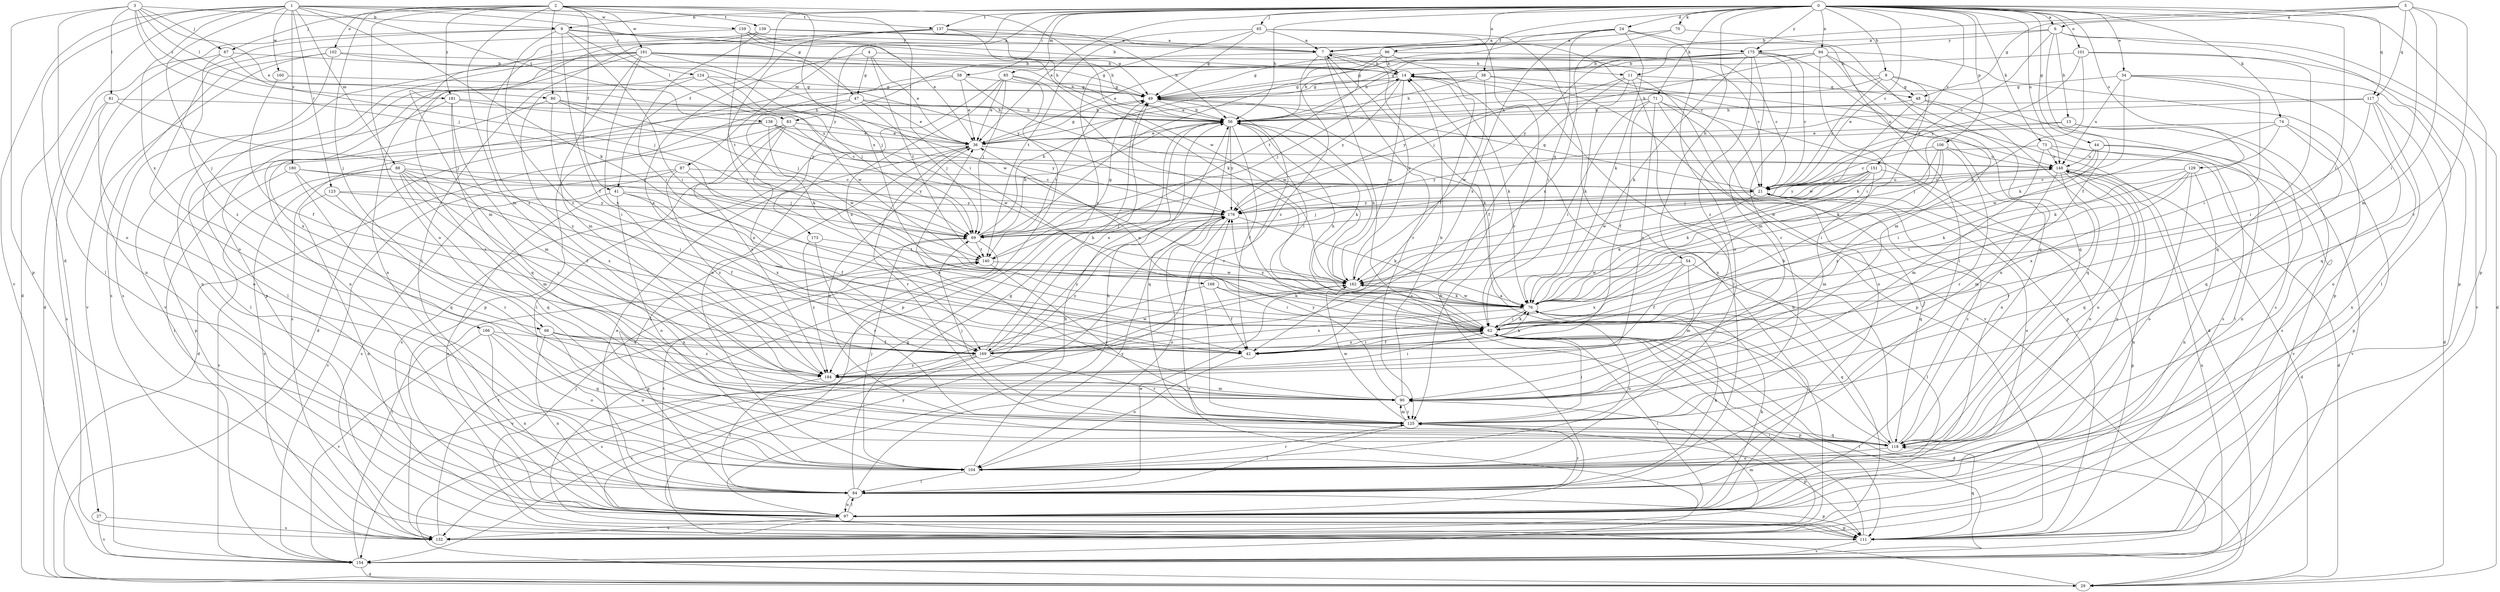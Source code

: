 strict digraph  {
0;
1;
2;
3;
4;
5;
6;
7;
8;
9;
11;
13;
14;
21;
24;
27;
29;
34;
36;
38;
41;
42;
44;
47;
48;
49;
54;
56;
58;
62;
65;
66;
67;
69;
70;
71;
73;
74;
76;
80;
81;
83;
84;
85;
87;
88;
90;
94;
96;
97;
101;
102;
104;
106;
111;
117;
118;
123;
124;
125;
129;
132;
137;
138;
139;
140;
148;
151;
154;
159;
160;
161;
162;
166;
168;
169;
173;
175;
176;
180;
181;
184;
0 -> 6  [label=a];
0 -> 8  [label=b];
0 -> 9  [label=b];
0 -> 21  [label=c];
0 -> 24  [label=d];
0 -> 34  [label=e];
0 -> 36  [label=e];
0 -> 38  [label=f];
0 -> 41  [label=f];
0 -> 44  [label=g];
0 -> 54  [label=h];
0 -> 56  [label=h];
0 -> 58  [label=i];
0 -> 62  [label=i];
0 -> 65  [label=j];
0 -> 70  [label=k];
0 -> 71  [label=k];
0 -> 73  [label=k];
0 -> 74  [label=k];
0 -> 85  [label=m];
0 -> 87  [label=m];
0 -> 94  [label=n];
0 -> 96  [label=n];
0 -> 101  [label=o];
0 -> 106  [label=p];
0 -> 111  [label=p];
0 -> 117  [label=q];
0 -> 129  [label=s];
0 -> 137  [label=t];
0 -> 148  [label=u];
0 -> 151  [label=v];
0 -> 173  [label=y];
0 -> 175  [label=y];
1 -> 27  [label=d];
1 -> 29  [label=d];
1 -> 47  [label=g];
1 -> 66  [label=j];
1 -> 76  [label=k];
1 -> 88  [label=m];
1 -> 123  [label=r];
1 -> 137  [label=t];
1 -> 138  [label=t];
1 -> 154  [label=v];
1 -> 159  [label=w];
1 -> 160  [label=w];
1 -> 166  [label=x];
1 -> 180  [label=z];
2 -> 41  [label=f];
2 -> 62  [label=i];
2 -> 66  [label=j];
2 -> 67  [label=j];
2 -> 80  [label=l];
2 -> 90  [label=m];
2 -> 102  [label=o];
2 -> 104  [label=o];
2 -> 124  [label=r];
2 -> 139  [label=t];
2 -> 161  [label=w];
2 -> 162  [label=w];
2 -> 168  [label=x];
2 -> 181  [label=z];
3 -> 9  [label=b];
3 -> 36  [label=e];
3 -> 67  [label=j];
3 -> 69  [label=j];
3 -> 80  [label=l];
3 -> 81  [label=l];
3 -> 104  [label=o];
3 -> 111  [label=p];
3 -> 181  [label=z];
4 -> 11  [label=b];
4 -> 36  [label=e];
4 -> 47  [label=g];
4 -> 140  [label=t];
4 -> 169  [label=x];
5 -> 6  [label=a];
5 -> 11  [label=b];
5 -> 48  [label=g];
5 -> 62  [label=i];
5 -> 90  [label=m];
5 -> 117  [label=q];
5 -> 125  [label=r];
6 -> 7  [label=a];
6 -> 13  [label=b];
6 -> 21  [label=c];
6 -> 29  [label=d];
6 -> 42  [label=f];
6 -> 111  [label=p];
6 -> 175  [label=y];
7 -> 14  [label=b];
7 -> 21  [label=c];
7 -> 83  [label=l];
7 -> 125  [label=r];
7 -> 132  [label=s];
7 -> 184  [label=z];
8 -> 21  [label=c];
8 -> 36  [label=e];
8 -> 48  [label=g];
8 -> 56  [label=h];
8 -> 76  [label=k];
8 -> 132  [label=s];
9 -> 29  [label=d];
9 -> 42  [label=f];
9 -> 56  [label=h];
9 -> 62  [label=i];
9 -> 83  [label=l];
9 -> 97  [label=n];
9 -> 175  [label=y];
9 -> 184  [label=z];
11 -> 42  [label=f];
11 -> 48  [label=g];
11 -> 76  [label=k];
11 -> 84  [label=l];
11 -> 111  [label=p];
11 -> 176  [label=y];
13 -> 36  [label=e];
13 -> 76  [label=k];
13 -> 97  [label=n];
13 -> 132  [label=s];
14 -> 49  [label=g];
14 -> 69  [label=j];
14 -> 76  [label=k];
14 -> 148  [label=u];
14 -> 162  [label=w];
14 -> 176  [label=y];
21 -> 49  [label=g];
21 -> 69  [label=j];
21 -> 76  [label=k];
21 -> 104  [label=o];
21 -> 111  [label=p];
21 -> 118  [label=q];
21 -> 148  [label=u];
21 -> 176  [label=y];
24 -> 7  [label=a];
24 -> 62  [label=i];
24 -> 76  [label=k];
24 -> 84  [label=l];
24 -> 104  [label=o];
24 -> 140  [label=t];
24 -> 169  [label=x];
27 -> 132  [label=s];
27 -> 154  [label=v];
29 -> 49  [label=g];
29 -> 176  [label=y];
34 -> 49  [label=g];
34 -> 62  [label=i];
34 -> 76  [label=k];
34 -> 84  [label=l];
34 -> 118  [label=q];
34 -> 148  [label=u];
36 -> 49  [label=g];
36 -> 84  [label=l];
36 -> 125  [label=r];
36 -> 132  [label=s];
36 -> 148  [label=u];
38 -> 29  [label=d];
38 -> 49  [label=g];
38 -> 56  [label=h];
38 -> 154  [label=v];
38 -> 162  [label=w];
41 -> 42  [label=f];
41 -> 97  [label=n];
41 -> 104  [label=o];
41 -> 169  [label=x];
41 -> 176  [label=y];
42 -> 62  [label=i];
42 -> 76  [label=k];
42 -> 104  [label=o];
44 -> 62  [label=i];
44 -> 69  [label=j];
44 -> 84  [label=l];
44 -> 148  [label=u];
44 -> 154  [label=v];
47 -> 36  [label=e];
47 -> 56  [label=h];
47 -> 69  [label=j];
47 -> 76  [label=k];
47 -> 132  [label=s];
48 -> 56  [label=h];
48 -> 118  [label=q];
48 -> 132  [label=s];
48 -> 162  [label=w];
49 -> 56  [label=h];
49 -> 76  [label=k];
49 -> 125  [label=r];
49 -> 140  [label=t];
54 -> 42  [label=f];
54 -> 84  [label=l];
54 -> 90  [label=m];
54 -> 162  [label=w];
54 -> 169  [label=x];
56 -> 36  [label=e];
56 -> 42  [label=f];
56 -> 62  [label=i];
56 -> 76  [label=k];
56 -> 118  [label=q];
56 -> 169  [label=x];
56 -> 176  [label=y];
58 -> 29  [label=d];
58 -> 36  [label=e];
58 -> 49  [label=g];
58 -> 111  [label=p];
58 -> 162  [label=w];
62 -> 29  [label=d];
62 -> 36  [label=e];
62 -> 42  [label=f];
62 -> 56  [label=h];
62 -> 76  [label=k];
62 -> 111  [label=p];
62 -> 169  [label=x];
62 -> 176  [label=y];
65 -> 7  [label=a];
65 -> 49  [label=g];
65 -> 97  [label=n];
65 -> 125  [label=r];
65 -> 140  [label=t];
65 -> 184  [label=z];
66 -> 42  [label=f];
66 -> 97  [label=n];
66 -> 104  [label=o];
66 -> 169  [label=x];
66 -> 184  [label=z];
67 -> 14  [label=b];
67 -> 69  [label=j];
67 -> 84  [label=l];
67 -> 184  [label=z];
69 -> 14  [label=b];
69 -> 56  [label=h];
69 -> 111  [label=p];
69 -> 140  [label=t];
70 -> 7  [label=a];
70 -> 97  [label=n];
70 -> 169  [label=x];
71 -> 42  [label=f];
71 -> 56  [label=h];
71 -> 62  [label=i];
71 -> 97  [label=n];
71 -> 104  [label=o];
71 -> 111  [label=p];
71 -> 184  [label=z];
73 -> 29  [label=d];
73 -> 90  [label=m];
73 -> 148  [label=u];
73 -> 154  [label=v];
73 -> 176  [label=y];
74 -> 36  [label=e];
74 -> 76  [label=k];
74 -> 111  [label=p];
74 -> 118  [label=q];
74 -> 162  [label=w];
76 -> 62  [label=i];
76 -> 104  [label=o];
76 -> 118  [label=q];
76 -> 162  [label=w];
76 -> 169  [label=x];
80 -> 56  [label=h];
80 -> 62  [label=i];
80 -> 69  [label=j];
80 -> 169  [label=x];
80 -> 176  [label=y];
81 -> 56  [label=h];
81 -> 69  [label=j];
81 -> 104  [label=o];
81 -> 132  [label=s];
83 -> 29  [label=d];
83 -> 36  [label=e];
83 -> 84  [label=l];
83 -> 162  [label=w];
83 -> 169  [label=x];
83 -> 184  [label=z];
84 -> 49  [label=g];
84 -> 76  [label=k];
84 -> 97  [label=n];
84 -> 111  [label=p];
84 -> 125  [label=r];
84 -> 162  [label=w];
84 -> 176  [label=y];
85 -> 36  [label=e];
85 -> 49  [label=g];
85 -> 62  [label=i];
85 -> 69  [label=j];
85 -> 104  [label=o];
85 -> 111  [label=p];
85 -> 169  [label=x];
87 -> 21  [label=c];
87 -> 69  [label=j];
87 -> 132  [label=s];
87 -> 154  [label=v];
87 -> 184  [label=z];
88 -> 21  [label=c];
88 -> 62  [label=i];
88 -> 90  [label=m];
88 -> 118  [label=q];
88 -> 132  [label=s];
88 -> 154  [label=v];
88 -> 169  [label=x];
88 -> 184  [label=z];
90 -> 14  [label=b];
90 -> 36  [label=e];
90 -> 125  [label=r];
90 -> 176  [label=y];
94 -> 14  [label=b];
94 -> 36  [label=e];
94 -> 49  [label=g];
94 -> 62  [label=i];
94 -> 69  [label=j];
94 -> 90  [label=m];
94 -> 111  [label=p];
94 -> 118  [label=q];
96 -> 14  [label=b];
96 -> 21  [label=c];
96 -> 42  [label=f];
96 -> 49  [label=g];
96 -> 56  [label=h];
96 -> 69  [label=j];
97 -> 14  [label=b];
97 -> 36  [label=e];
97 -> 56  [label=h];
97 -> 62  [label=i];
97 -> 76  [label=k];
97 -> 84  [label=l];
97 -> 111  [label=p];
97 -> 132  [label=s];
97 -> 140  [label=t];
101 -> 14  [label=b];
101 -> 76  [label=k];
101 -> 118  [label=q];
101 -> 154  [label=v];
101 -> 176  [label=y];
102 -> 14  [label=b];
102 -> 69  [label=j];
102 -> 97  [label=n];
102 -> 132  [label=s];
102 -> 154  [label=v];
104 -> 56  [label=h];
104 -> 69  [label=j];
104 -> 84  [label=l];
104 -> 125  [label=r];
104 -> 148  [label=u];
106 -> 21  [label=c];
106 -> 62  [label=i];
106 -> 125  [label=r];
106 -> 148  [label=u];
106 -> 162  [label=w];
106 -> 184  [label=z];
111 -> 62  [label=i];
111 -> 69  [label=j];
111 -> 118  [label=q];
111 -> 154  [label=v];
117 -> 29  [label=d];
117 -> 36  [label=e];
117 -> 56  [label=h];
117 -> 62  [label=i];
117 -> 97  [label=n];
117 -> 104  [label=o];
118 -> 14  [label=b];
118 -> 21  [label=c];
118 -> 36  [label=e];
118 -> 62  [label=i];
118 -> 104  [label=o];
118 -> 148  [label=u];
123 -> 42  [label=f];
123 -> 97  [label=n];
123 -> 125  [label=r];
123 -> 176  [label=y];
124 -> 49  [label=g];
124 -> 69  [label=j];
124 -> 125  [label=r];
124 -> 162  [label=w];
124 -> 184  [label=z];
125 -> 62  [label=i];
125 -> 69  [label=j];
125 -> 84  [label=l];
125 -> 90  [label=m];
125 -> 111  [label=p];
125 -> 118  [label=q];
125 -> 162  [label=w];
129 -> 21  [label=c];
129 -> 62  [label=i];
129 -> 76  [label=k];
129 -> 97  [label=n];
129 -> 104  [label=o];
129 -> 169  [label=x];
132 -> 7  [label=a];
132 -> 14  [label=b];
132 -> 90  [label=m];
132 -> 140  [label=t];
137 -> 7  [label=a];
137 -> 56  [label=h];
137 -> 62  [label=i];
137 -> 76  [label=k];
137 -> 84  [label=l];
137 -> 97  [label=n];
138 -> 21  [label=c];
138 -> 36  [label=e];
138 -> 84  [label=l];
138 -> 111  [label=p];
138 -> 162  [label=w];
138 -> 176  [label=y];
139 -> 7  [label=a];
139 -> 21  [label=c];
139 -> 49  [label=g];
139 -> 62  [label=i];
139 -> 90  [label=m];
139 -> 184  [label=z];
140 -> 49  [label=g];
140 -> 125  [label=r];
140 -> 162  [label=w];
148 -> 21  [label=c];
148 -> 29  [label=d];
148 -> 90  [label=m];
148 -> 97  [label=n];
148 -> 118  [label=q];
148 -> 125  [label=r];
151 -> 21  [label=c];
151 -> 69  [label=j];
151 -> 76  [label=k];
151 -> 90  [label=m];
151 -> 104  [label=o];
151 -> 162  [label=w];
151 -> 176  [label=y];
154 -> 29  [label=d];
154 -> 62  [label=i];
154 -> 140  [label=t];
154 -> 148  [label=u];
159 -> 7  [label=a];
159 -> 14  [label=b];
159 -> 36  [label=e];
159 -> 56  [label=h];
159 -> 104  [label=o];
159 -> 140  [label=t];
160 -> 42  [label=f];
160 -> 49  [label=g];
161 -> 14  [label=b];
161 -> 49  [label=g];
161 -> 56  [label=h];
161 -> 90  [label=m];
161 -> 97  [label=n];
161 -> 111  [label=p];
161 -> 132  [label=s];
161 -> 154  [label=v];
161 -> 162  [label=w];
161 -> 169  [label=x];
161 -> 176  [label=y];
162 -> 7  [label=a];
162 -> 56  [label=h];
162 -> 76  [label=k];
166 -> 97  [label=n];
166 -> 104  [label=o];
166 -> 118  [label=q];
166 -> 154  [label=v];
166 -> 169  [label=x];
168 -> 42  [label=f];
168 -> 62  [label=i];
168 -> 76  [label=k];
168 -> 154  [label=v];
169 -> 56  [label=h];
169 -> 125  [label=r];
169 -> 132  [label=s];
169 -> 154  [label=v];
169 -> 162  [label=w];
169 -> 176  [label=y];
169 -> 184  [label=z];
173 -> 125  [label=r];
173 -> 140  [label=t];
173 -> 184  [label=z];
175 -> 14  [label=b];
175 -> 21  [label=c];
175 -> 49  [label=g];
175 -> 56  [label=h];
175 -> 76  [label=k];
175 -> 90  [label=m];
175 -> 118  [label=q];
175 -> 125  [label=r];
175 -> 176  [label=y];
175 -> 184  [label=z];
176 -> 69  [label=j];
176 -> 76  [label=k];
176 -> 104  [label=o];
176 -> 154  [label=v];
180 -> 21  [label=c];
180 -> 42  [label=f];
180 -> 84  [label=l];
180 -> 118  [label=q];
180 -> 176  [label=y];
181 -> 56  [label=h];
181 -> 84  [label=l];
181 -> 90  [label=m];
181 -> 118  [label=q];
181 -> 148  [label=u];
184 -> 62  [label=i];
184 -> 84  [label=l];
184 -> 90  [label=m];
184 -> 176  [label=y];
}
